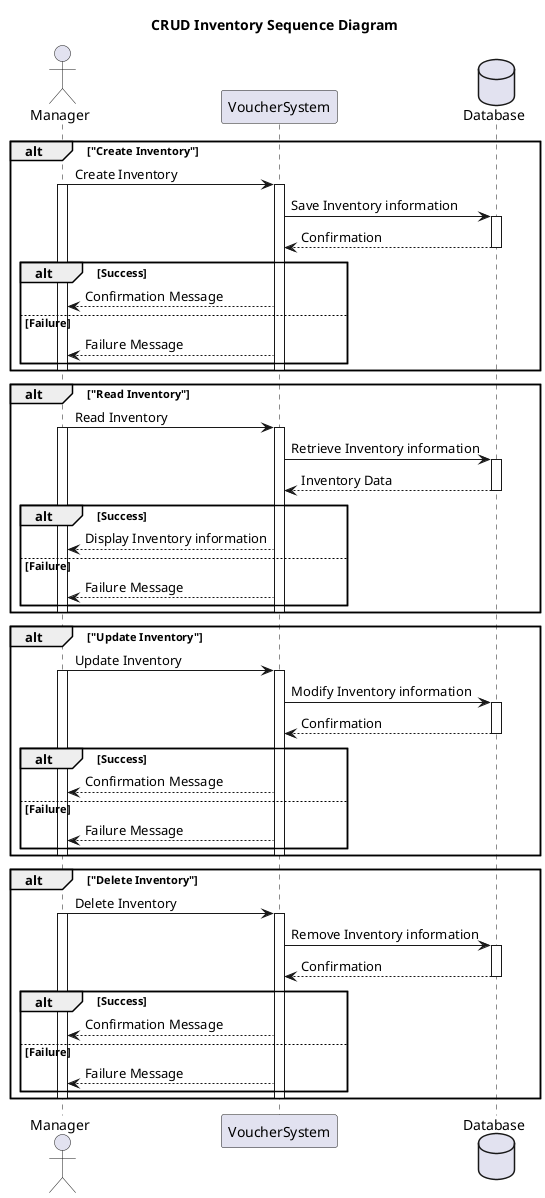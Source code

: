@startuml
title CRUD Inventory Sequence Diagram

actor Manager
participant VoucherSystem
database Database

alt "Create Inventory"
  Manager -> VoucherSystem: Create Inventory
  activate Manager
  activate VoucherSystem
  VoucherSystem -> Database: Save Inventory information
  activate Database
  Database --> VoucherSystem: Confirmation
  deactivate Database
  alt Success
    VoucherSystem --> Manager: Confirmation Message
  else Failure
    VoucherSystem --> Manager: Failure Message
  end
  deactivate Manager
  deactivate VoucherSystem
end

alt "Read Inventory"
  Manager -> VoucherSystem: Read Inventory
  activate Manager
  activate VoucherSystem
  VoucherSystem -> Database: Retrieve Inventory information
  activate Database
  Database --> VoucherSystem: Inventory Data
  deactivate Database
  alt Success
    VoucherSystem --> Manager: Display Inventory information
  else Failure
    VoucherSystem --> Manager: Failure Message
  end
  deactivate Manager
  deactivate VoucherSystem
end

alt "Update Inventory"
  Manager -> VoucherSystem: Update Inventory
  activate Manager
  activate VoucherSystem
  VoucherSystem -> Database: Modify Inventory information
  activate Database
  Database --> VoucherSystem: Confirmation
  deactivate Database
  alt Success
    VoucherSystem --> Manager: Confirmation Message
  else Failure
    VoucherSystem --> Manager: Failure Message
  end
  deactivate Manager
  deactivate VoucherSystem
end

alt "Delete Inventory"
  Manager -> VoucherSystem: Delete Inventory
  activate Manager
  activate VoucherSystem
  VoucherSystem -> Database: Remove Inventory information
  activate Database
  Database --> VoucherSystem: Confirmation
  deactivate Database
  alt Success
    VoucherSystem --> Manager: Confirmation Message
  else Failure
    VoucherSystem --> Manager: Failure Message
  end
  deactivate Manager
  deactivate VoucherSystem
end

@enduml
